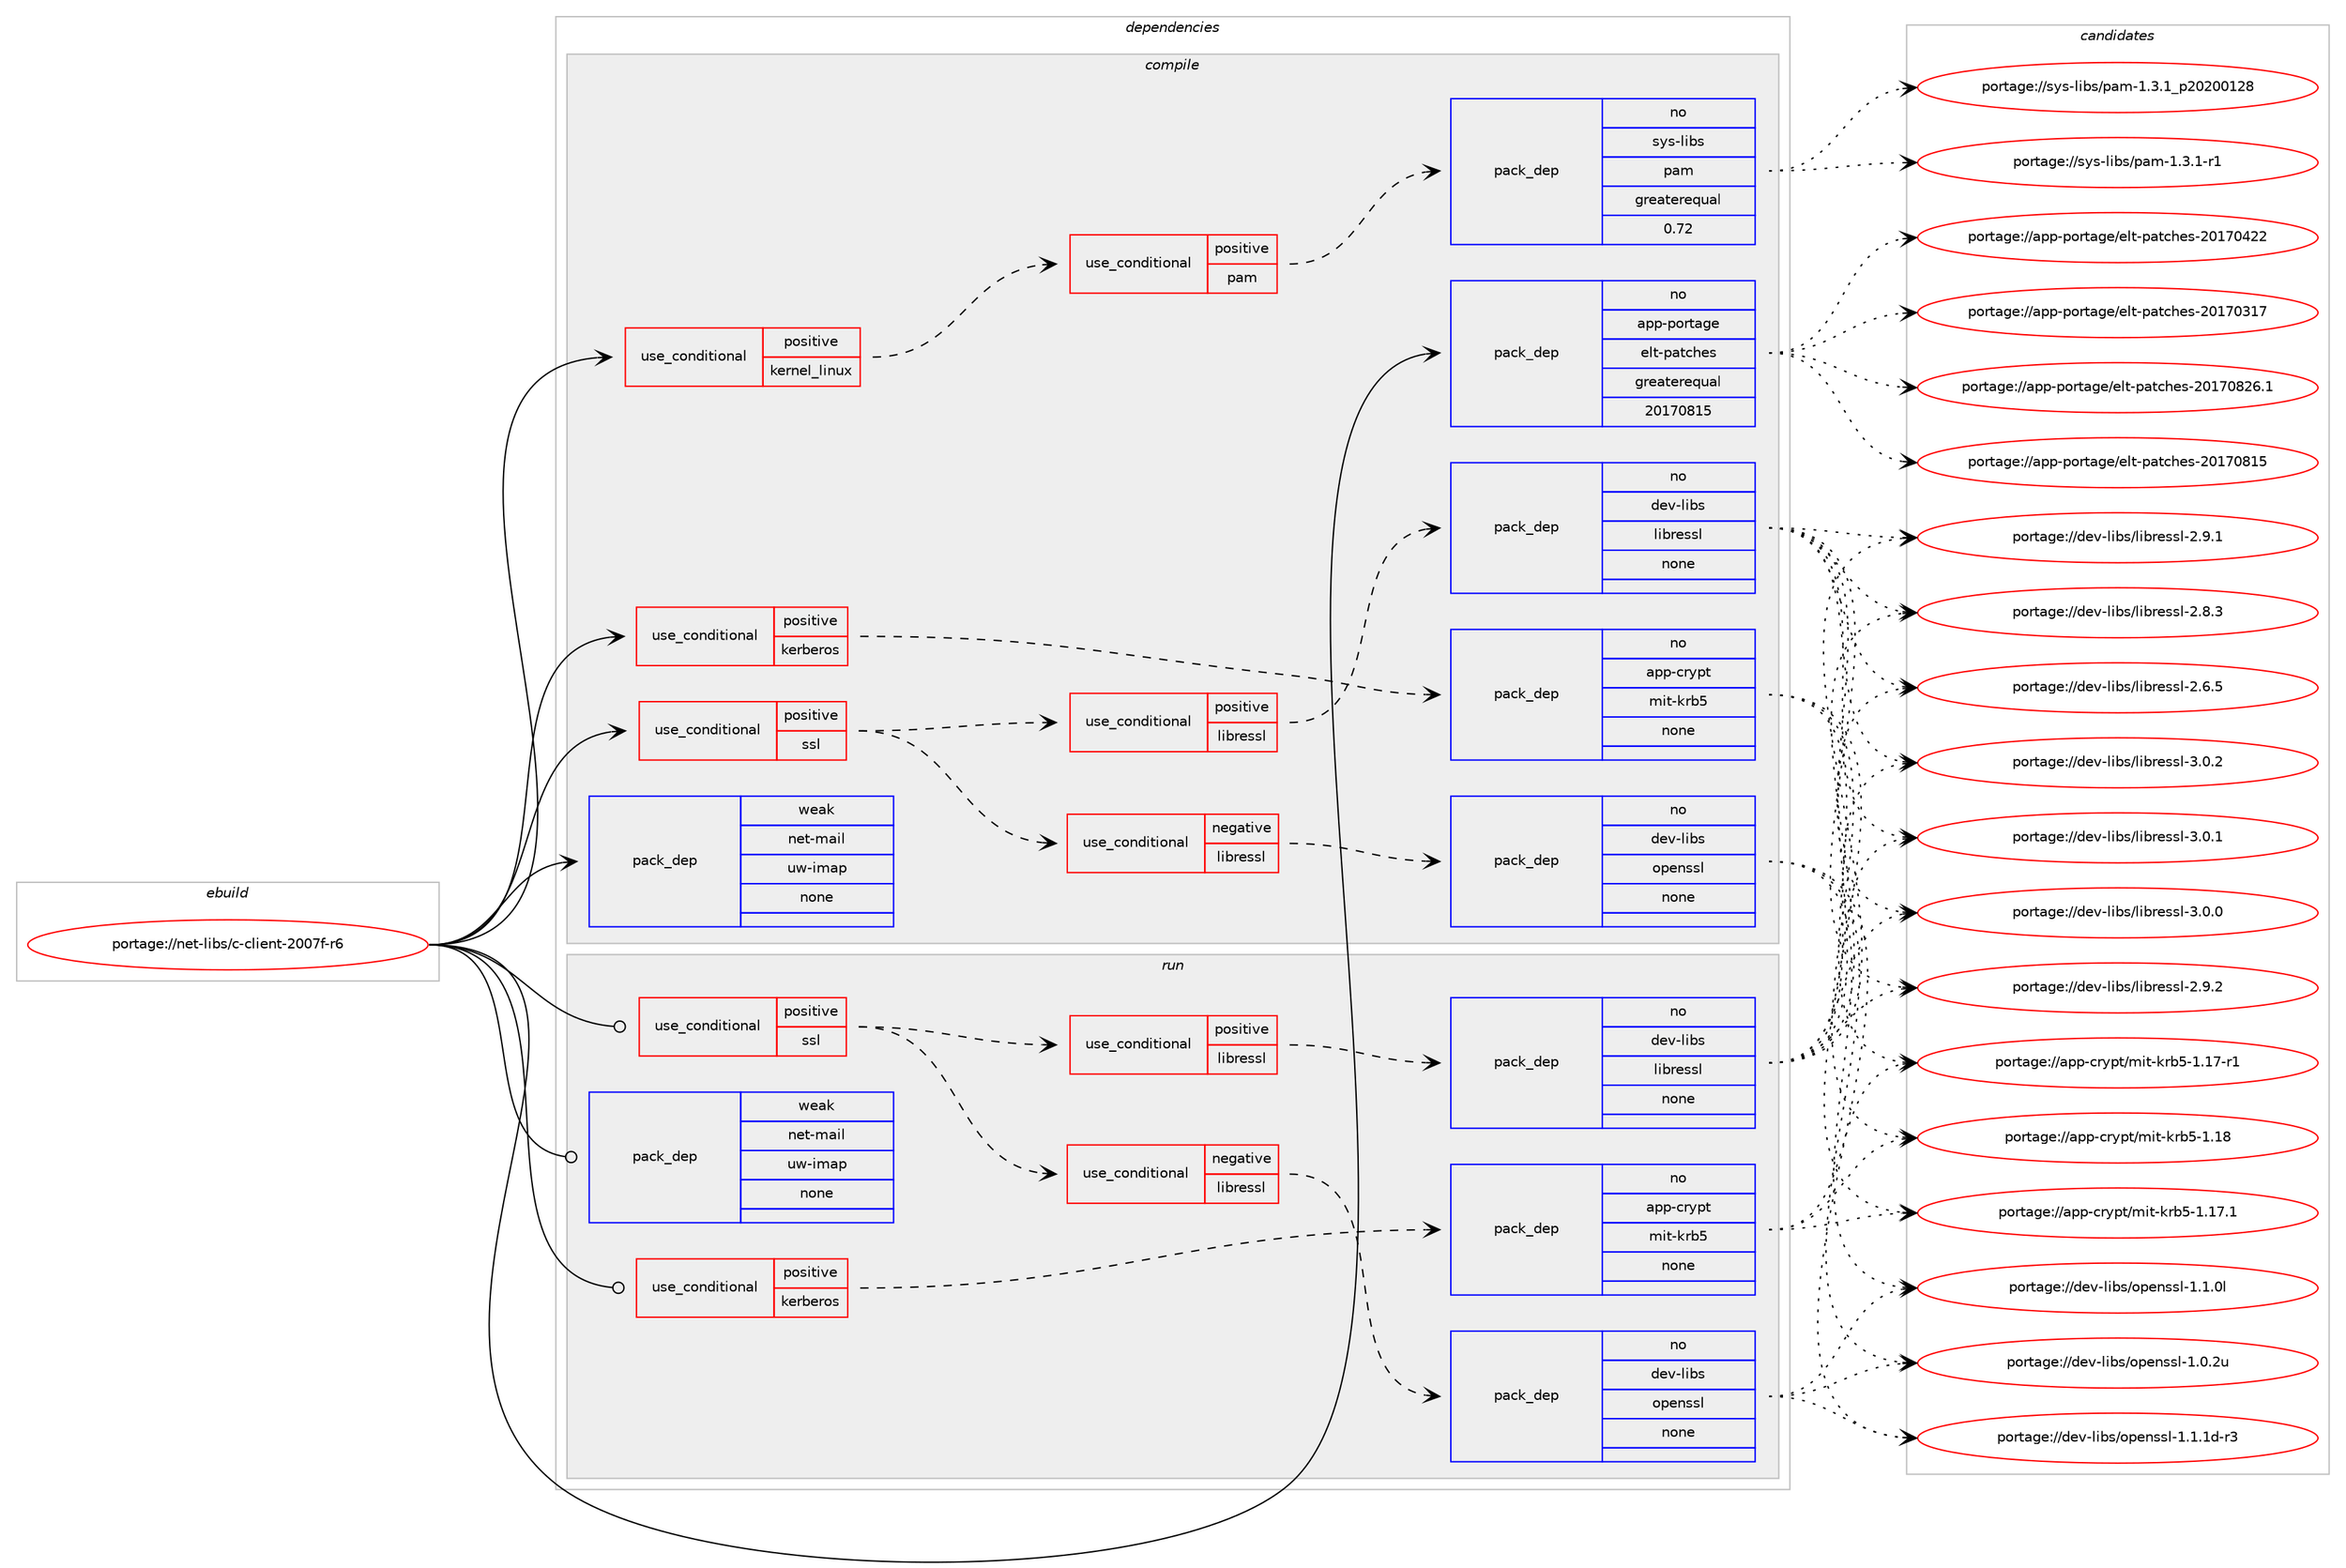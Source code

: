 digraph prolog {

# *************
# Graph options
# *************

newrank=true;
concentrate=true;
compound=true;
graph [rankdir=LR,fontname=Helvetica,fontsize=10,ranksep=1.5];#, ranksep=2.5, nodesep=0.2];
edge  [arrowhead=vee];
node  [fontname=Helvetica,fontsize=10];

# **********
# The ebuild
# **********

subgraph cluster_leftcol {
color=gray;
rank=same;
label=<<i>ebuild</i>>;
id [label="portage://net-libs/c-client-2007f-r6", color=red, width=4, href="../net-libs/c-client-2007f-r6.svg"];
}

# ****************
# The dependencies
# ****************

subgraph cluster_midcol {
color=gray;
label=<<i>dependencies</i>>;
subgraph cluster_compile {
fillcolor="#eeeeee";
style=filled;
label=<<i>compile</i>>;
subgraph cond12233 {
dependency60701 [label=<<TABLE BORDER="0" CELLBORDER="1" CELLSPACING="0" CELLPADDING="4"><TR><TD ROWSPAN="3" CELLPADDING="10">use_conditional</TD></TR><TR><TD>positive</TD></TR><TR><TD>kerberos</TD></TR></TABLE>>, shape=none, color=red];
subgraph pack47254 {
dependency60702 [label=<<TABLE BORDER="0" CELLBORDER="1" CELLSPACING="0" CELLPADDING="4" WIDTH="220"><TR><TD ROWSPAN="6" CELLPADDING="30">pack_dep</TD></TR><TR><TD WIDTH="110">no</TD></TR><TR><TD>app-crypt</TD></TR><TR><TD>mit-krb5</TD></TR><TR><TD>none</TD></TR><TR><TD></TD></TR></TABLE>>, shape=none, color=blue];
}
dependency60701:e -> dependency60702:w [weight=20,style="dashed",arrowhead="vee"];
}
id:e -> dependency60701:w [weight=20,style="solid",arrowhead="vee"];
subgraph cond12234 {
dependency60703 [label=<<TABLE BORDER="0" CELLBORDER="1" CELLSPACING="0" CELLPADDING="4"><TR><TD ROWSPAN="3" CELLPADDING="10">use_conditional</TD></TR><TR><TD>positive</TD></TR><TR><TD>kernel_linux</TD></TR></TABLE>>, shape=none, color=red];
subgraph cond12235 {
dependency60704 [label=<<TABLE BORDER="0" CELLBORDER="1" CELLSPACING="0" CELLPADDING="4"><TR><TD ROWSPAN="3" CELLPADDING="10">use_conditional</TD></TR><TR><TD>positive</TD></TR><TR><TD>pam</TD></TR></TABLE>>, shape=none, color=red];
subgraph pack47255 {
dependency60705 [label=<<TABLE BORDER="0" CELLBORDER="1" CELLSPACING="0" CELLPADDING="4" WIDTH="220"><TR><TD ROWSPAN="6" CELLPADDING="30">pack_dep</TD></TR><TR><TD WIDTH="110">no</TD></TR><TR><TD>sys-libs</TD></TR><TR><TD>pam</TD></TR><TR><TD>greaterequal</TD></TR><TR><TD>0.72</TD></TR></TABLE>>, shape=none, color=blue];
}
dependency60704:e -> dependency60705:w [weight=20,style="dashed",arrowhead="vee"];
}
dependency60703:e -> dependency60704:w [weight=20,style="dashed",arrowhead="vee"];
}
id:e -> dependency60703:w [weight=20,style="solid",arrowhead="vee"];
subgraph cond12236 {
dependency60706 [label=<<TABLE BORDER="0" CELLBORDER="1" CELLSPACING="0" CELLPADDING="4"><TR><TD ROWSPAN="3" CELLPADDING="10">use_conditional</TD></TR><TR><TD>positive</TD></TR><TR><TD>ssl</TD></TR></TABLE>>, shape=none, color=red];
subgraph cond12237 {
dependency60707 [label=<<TABLE BORDER="0" CELLBORDER="1" CELLSPACING="0" CELLPADDING="4"><TR><TD ROWSPAN="3" CELLPADDING="10">use_conditional</TD></TR><TR><TD>negative</TD></TR><TR><TD>libressl</TD></TR></TABLE>>, shape=none, color=red];
subgraph pack47256 {
dependency60708 [label=<<TABLE BORDER="0" CELLBORDER="1" CELLSPACING="0" CELLPADDING="4" WIDTH="220"><TR><TD ROWSPAN="6" CELLPADDING="30">pack_dep</TD></TR><TR><TD WIDTH="110">no</TD></TR><TR><TD>dev-libs</TD></TR><TR><TD>openssl</TD></TR><TR><TD>none</TD></TR><TR><TD></TD></TR></TABLE>>, shape=none, color=blue];
}
dependency60707:e -> dependency60708:w [weight=20,style="dashed",arrowhead="vee"];
}
dependency60706:e -> dependency60707:w [weight=20,style="dashed",arrowhead="vee"];
subgraph cond12238 {
dependency60709 [label=<<TABLE BORDER="0" CELLBORDER="1" CELLSPACING="0" CELLPADDING="4"><TR><TD ROWSPAN="3" CELLPADDING="10">use_conditional</TD></TR><TR><TD>positive</TD></TR><TR><TD>libressl</TD></TR></TABLE>>, shape=none, color=red];
subgraph pack47257 {
dependency60710 [label=<<TABLE BORDER="0" CELLBORDER="1" CELLSPACING="0" CELLPADDING="4" WIDTH="220"><TR><TD ROWSPAN="6" CELLPADDING="30">pack_dep</TD></TR><TR><TD WIDTH="110">no</TD></TR><TR><TD>dev-libs</TD></TR><TR><TD>libressl</TD></TR><TR><TD>none</TD></TR><TR><TD></TD></TR></TABLE>>, shape=none, color=blue];
}
dependency60709:e -> dependency60710:w [weight=20,style="dashed",arrowhead="vee"];
}
dependency60706:e -> dependency60709:w [weight=20,style="dashed",arrowhead="vee"];
}
id:e -> dependency60706:w [weight=20,style="solid",arrowhead="vee"];
subgraph pack47258 {
dependency60711 [label=<<TABLE BORDER="0" CELLBORDER="1" CELLSPACING="0" CELLPADDING="4" WIDTH="220"><TR><TD ROWSPAN="6" CELLPADDING="30">pack_dep</TD></TR><TR><TD WIDTH="110">no</TD></TR><TR><TD>app-portage</TD></TR><TR><TD>elt-patches</TD></TR><TR><TD>greaterequal</TD></TR><TR><TD>20170815</TD></TR></TABLE>>, shape=none, color=blue];
}
id:e -> dependency60711:w [weight=20,style="solid",arrowhead="vee"];
subgraph pack47259 {
dependency60712 [label=<<TABLE BORDER="0" CELLBORDER="1" CELLSPACING="0" CELLPADDING="4" WIDTH="220"><TR><TD ROWSPAN="6" CELLPADDING="30">pack_dep</TD></TR><TR><TD WIDTH="110">weak</TD></TR><TR><TD>net-mail</TD></TR><TR><TD>uw-imap</TD></TR><TR><TD>none</TD></TR><TR><TD></TD></TR></TABLE>>, shape=none, color=blue];
}
id:e -> dependency60712:w [weight=20,style="solid",arrowhead="vee"];
}
subgraph cluster_compileandrun {
fillcolor="#eeeeee";
style=filled;
label=<<i>compile and run</i>>;
}
subgraph cluster_run {
fillcolor="#eeeeee";
style=filled;
label=<<i>run</i>>;
subgraph cond12239 {
dependency60713 [label=<<TABLE BORDER="0" CELLBORDER="1" CELLSPACING="0" CELLPADDING="4"><TR><TD ROWSPAN="3" CELLPADDING="10">use_conditional</TD></TR><TR><TD>positive</TD></TR><TR><TD>kerberos</TD></TR></TABLE>>, shape=none, color=red];
subgraph pack47260 {
dependency60714 [label=<<TABLE BORDER="0" CELLBORDER="1" CELLSPACING="0" CELLPADDING="4" WIDTH="220"><TR><TD ROWSPAN="6" CELLPADDING="30">pack_dep</TD></TR><TR><TD WIDTH="110">no</TD></TR><TR><TD>app-crypt</TD></TR><TR><TD>mit-krb5</TD></TR><TR><TD>none</TD></TR><TR><TD></TD></TR></TABLE>>, shape=none, color=blue];
}
dependency60713:e -> dependency60714:w [weight=20,style="dashed",arrowhead="vee"];
}
id:e -> dependency60713:w [weight=20,style="solid",arrowhead="odot"];
subgraph cond12240 {
dependency60715 [label=<<TABLE BORDER="0" CELLBORDER="1" CELLSPACING="0" CELLPADDING="4"><TR><TD ROWSPAN="3" CELLPADDING="10">use_conditional</TD></TR><TR><TD>positive</TD></TR><TR><TD>ssl</TD></TR></TABLE>>, shape=none, color=red];
subgraph cond12241 {
dependency60716 [label=<<TABLE BORDER="0" CELLBORDER="1" CELLSPACING="0" CELLPADDING="4"><TR><TD ROWSPAN="3" CELLPADDING="10">use_conditional</TD></TR><TR><TD>negative</TD></TR><TR><TD>libressl</TD></TR></TABLE>>, shape=none, color=red];
subgraph pack47261 {
dependency60717 [label=<<TABLE BORDER="0" CELLBORDER="1" CELLSPACING="0" CELLPADDING="4" WIDTH="220"><TR><TD ROWSPAN="6" CELLPADDING="30">pack_dep</TD></TR><TR><TD WIDTH="110">no</TD></TR><TR><TD>dev-libs</TD></TR><TR><TD>openssl</TD></TR><TR><TD>none</TD></TR><TR><TD></TD></TR></TABLE>>, shape=none, color=blue];
}
dependency60716:e -> dependency60717:w [weight=20,style="dashed",arrowhead="vee"];
}
dependency60715:e -> dependency60716:w [weight=20,style="dashed",arrowhead="vee"];
subgraph cond12242 {
dependency60718 [label=<<TABLE BORDER="0" CELLBORDER="1" CELLSPACING="0" CELLPADDING="4"><TR><TD ROWSPAN="3" CELLPADDING="10">use_conditional</TD></TR><TR><TD>positive</TD></TR><TR><TD>libressl</TD></TR></TABLE>>, shape=none, color=red];
subgraph pack47262 {
dependency60719 [label=<<TABLE BORDER="0" CELLBORDER="1" CELLSPACING="0" CELLPADDING="4" WIDTH="220"><TR><TD ROWSPAN="6" CELLPADDING="30">pack_dep</TD></TR><TR><TD WIDTH="110">no</TD></TR><TR><TD>dev-libs</TD></TR><TR><TD>libressl</TD></TR><TR><TD>none</TD></TR><TR><TD></TD></TR></TABLE>>, shape=none, color=blue];
}
dependency60718:e -> dependency60719:w [weight=20,style="dashed",arrowhead="vee"];
}
dependency60715:e -> dependency60718:w [weight=20,style="dashed",arrowhead="vee"];
}
id:e -> dependency60715:w [weight=20,style="solid",arrowhead="odot"];
subgraph pack47263 {
dependency60720 [label=<<TABLE BORDER="0" CELLBORDER="1" CELLSPACING="0" CELLPADDING="4" WIDTH="220"><TR><TD ROWSPAN="6" CELLPADDING="30">pack_dep</TD></TR><TR><TD WIDTH="110">weak</TD></TR><TR><TD>net-mail</TD></TR><TR><TD>uw-imap</TD></TR><TR><TD>none</TD></TR><TR><TD></TD></TR></TABLE>>, shape=none, color=blue];
}
id:e -> dependency60720:w [weight=20,style="solid",arrowhead="odot"];
}
}

# **************
# The candidates
# **************

subgraph cluster_choices {
rank=same;
color=gray;
label=<<i>candidates</i>>;

subgraph choice47254 {
color=black;
nodesep=1;
choice971121124599114121112116471091051164510711498534549464956 [label="portage://app-crypt/mit-krb5-1.18", color=red, width=4,href="../app-crypt/mit-krb5-1.18.svg"];
choice9711211245991141211121164710910511645107114985345494649554649 [label="portage://app-crypt/mit-krb5-1.17.1", color=red, width=4,href="../app-crypt/mit-krb5-1.17.1.svg"];
choice9711211245991141211121164710910511645107114985345494649554511449 [label="portage://app-crypt/mit-krb5-1.17-r1", color=red, width=4,href="../app-crypt/mit-krb5-1.17-r1.svg"];
dependency60702:e -> choice971121124599114121112116471091051164510711498534549464956:w [style=dotted,weight="100"];
dependency60702:e -> choice9711211245991141211121164710910511645107114985345494649554649:w [style=dotted,weight="100"];
dependency60702:e -> choice9711211245991141211121164710910511645107114985345494649554511449:w [style=dotted,weight="100"];
}
subgraph choice47255 {
color=black;
nodesep=1;
choice11512111545108105981154711297109454946514649951125048504848495056 [label="portage://sys-libs/pam-1.3.1_p20200128", color=red, width=4,href="../sys-libs/pam-1.3.1_p20200128.svg"];
choice115121115451081059811547112971094549465146494511449 [label="portage://sys-libs/pam-1.3.1-r1", color=red, width=4,href="../sys-libs/pam-1.3.1-r1.svg"];
dependency60705:e -> choice11512111545108105981154711297109454946514649951125048504848495056:w [style=dotted,weight="100"];
dependency60705:e -> choice115121115451081059811547112971094549465146494511449:w [style=dotted,weight="100"];
}
subgraph choice47256 {
color=black;
nodesep=1;
choice1001011184510810598115471111121011101151151084549464946491004511451 [label="portage://dev-libs/openssl-1.1.1d-r3", color=red, width=4,href="../dev-libs/openssl-1.1.1d-r3.svg"];
choice100101118451081059811547111112101110115115108454946494648108 [label="portage://dev-libs/openssl-1.1.0l", color=red, width=4,href="../dev-libs/openssl-1.1.0l.svg"];
choice100101118451081059811547111112101110115115108454946484650117 [label="portage://dev-libs/openssl-1.0.2u", color=red, width=4,href="../dev-libs/openssl-1.0.2u.svg"];
dependency60708:e -> choice1001011184510810598115471111121011101151151084549464946491004511451:w [style=dotted,weight="100"];
dependency60708:e -> choice100101118451081059811547111112101110115115108454946494648108:w [style=dotted,weight="100"];
dependency60708:e -> choice100101118451081059811547111112101110115115108454946484650117:w [style=dotted,weight="100"];
}
subgraph choice47257 {
color=black;
nodesep=1;
choice10010111845108105981154710810598114101115115108455146484650 [label="portage://dev-libs/libressl-3.0.2", color=red, width=4,href="../dev-libs/libressl-3.0.2.svg"];
choice10010111845108105981154710810598114101115115108455146484649 [label="portage://dev-libs/libressl-3.0.1", color=red, width=4,href="../dev-libs/libressl-3.0.1.svg"];
choice10010111845108105981154710810598114101115115108455146484648 [label="portage://dev-libs/libressl-3.0.0", color=red, width=4,href="../dev-libs/libressl-3.0.0.svg"];
choice10010111845108105981154710810598114101115115108455046574650 [label="portage://dev-libs/libressl-2.9.2", color=red, width=4,href="../dev-libs/libressl-2.9.2.svg"];
choice10010111845108105981154710810598114101115115108455046574649 [label="portage://dev-libs/libressl-2.9.1", color=red, width=4,href="../dev-libs/libressl-2.9.1.svg"];
choice10010111845108105981154710810598114101115115108455046564651 [label="portage://dev-libs/libressl-2.8.3", color=red, width=4,href="../dev-libs/libressl-2.8.3.svg"];
choice10010111845108105981154710810598114101115115108455046544653 [label="portage://dev-libs/libressl-2.6.5", color=red, width=4,href="../dev-libs/libressl-2.6.5.svg"];
dependency60710:e -> choice10010111845108105981154710810598114101115115108455146484650:w [style=dotted,weight="100"];
dependency60710:e -> choice10010111845108105981154710810598114101115115108455146484649:w [style=dotted,weight="100"];
dependency60710:e -> choice10010111845108105981154710810598114101115115108455146484648:w [style=dotted,weight="100"];
dependency60710:e -> choice10010111845108105981154710810598114101115115108455046574650:w [style=dotted,weight="100"];
dependency60710:e -> choice10010111845108105981154710810598114101115115108455046574649:w [style=dotted,weight="100"];
dependency60710:e -> choice10010111845108105981154710810598114101115115108455046564651:w [style=dotted,weight="100"];
dependency60710:e -> choice10010111845108105981154710810598114101115115108455046544653:w [style=dotted,weight="100"];
}
subgraph choice47258 {
color=black;
nodesep=1;
choice971121124511211111411697103101471011081164511297116991041011154550484955485650544649 [label="portage://app-portage/elt-patches-20170826.1", color=red, width=4,href="../app-portage/elt-patches-20170826.1.svg"];
choice97112112451121111141169710310147101108116451129711699104101115455048495548564953 [label="portage://app-portage/elt-patches-20170815", color=red, width=4,href="../app-portage/elt-patches-20170815.svg"];
choice97112112451121111141169710310147101108116451129711699104101115455048495548525050 [label="portage://app-portage/elt-patches-20170422", color=red, width=4,href="../app-portage/elt-patches-20170422.svg"];
choice97112112451121111141169710310147101108116451129711699104101115455048495548514955 [label="portage://app-portage/elt-patches-20170317", color=red, width=4,href="../app-portage/elt-patches-20170317.svg"];
dependency60711:e -> choice971121124511211111411697103101471011081164511297116991041011154550484955485650544649:w [style=dotted,weight="100"];
dependency60711:e -> choice97112112451121111141169710310147101108116451129711699104101115455048495548564953:w [style=dotted,weight="100"];
dependency60711:e -> choice97112112451121111141169710310147101108116451129711699104101115455048495548525050:w [style=dotted,weight="100"];
dependency60711:e -> choice97112112451121111141169710310147101108116451129711699104101115455048495548514955:w [style=dotted,weight="100"];
}
subgraph choice47259 {
color=black;
nodesep=1;
}
subgraph choice47260 {
color=black;
nodesep=1;
choice971121124599114121112116471091051164510711498534549464956 [label="portage://app-crypt/mit-krb5-1.18", color=red, width=4,href="../app-crypt/mit-krb5-1.18.svg"];
choice9711211245991141211121164710910511645107114985345494649554649 [label="portage://app-crypt/mit-krb5-1.17.1", color=red, width=4,href="../app-crypt/mit-krb5-1.17.1.svg"];
choice9711211245991141211121164710910511645107114985345494649554511449 [label="portage://app-crypt/mit-krb5-1.17-r1", color=red, width=4,href="../app-crypt/mit-krb5-1.17-r1.svg"];
dependency60714:e -> choice971121124599114121112116471091051164510711498534549464956:w [style=dotted,weight="100"];
dependency60714:e -> choice9711211245991141211121164710910511645107114985345494649554649:w [style=dotted,weight="100"];
dependency60714:e -> choice9711211245991141211121164710910511645107114985345494649554511449:w [style=dotted,weight="100"];
}
subgraph choice47261 {
color=black;
nodesep=1;
choice1001011184510810598115471111121011101151151084549464946491004511451 [label="portage://dev-libs/openssl-1.1.1d-r3", color=red, width=4,href="../dev-libs/openssl-1.1.1d-r3.svg"];
choice100101118451081059811547111112101110115115108454946494648108 [label="portage://dev-libs/openssl-1.1.0l", color=red, width=4,href="../dev-libs/openssl-1.1.0l.svg"];
choice100101118451081059811547111112101110115115108454946484650117 [label="portage://dev-libs/openssl-1.0.2u", color=red, width=4,href="../dev-libs/openssl-1.0.2u.svg"];
dependency60717:e -> choice1001011184510810598115471111121011101151151084549464946491004511451:w [style=dotted,weight="100"];
dependency60717:e -> choice100101118451081059811547111112101110115115108454946494648108:w [style=dotted,weight="100"];
dependency60717:e -> choice100101118451081059811547111112101110115115108454946484650117:w [style=dotted,weight="100"];
}
subgraph choice47262 {
color=black;
nodesep=1;
choice10010111845108105981154710810598114101115115108455146484650 [label="portage://dev-libs/libressl-3.0.2", color=red, width=4,href="../dev-libs/libressl-3.0.2.svg"];
choice10010111845108105981154710810598114101115115108455146484649 [label="portage://dev-libs/libressl-3.0.1", color=red, width=4,href="../dev-libs/libressl-3.0.1.svg"];
choice10010111845108105981154710810598114101115115108455146484648 [label="portage://dev-libs/libressl-3.0.0", color=red, width=4,href="../dev-libs/libressl-3.0.0.svg"];
choice10010111845108105981154710810598114101115115108455046574650 [label="portage://dev-libs/libressl-2.9.2", color=red, width=4,href="../dev-libs/libressl-2.9.2.svg"];
choice10010111845108105981154710810598114101115115108455046574649 [label="portage://dev-libs/libressl-2.9.1", color=red, width=4,href="../dev-libs/libressl-2.9.1.svg"];
choice10010111845108105981154710810598114101115115108455046564651 [label="portage://dev-libs/libressl-2.8.3", color=red, width=4,href="../dev-libs/libressl-2.8.3.svg"];
choice10010111845108105981154710810598114101115115108455046544653 [label="portage://dev-libs/libressl-2.6.5", color=red, width=4,href="../dev-libs/libressl-2.6.5.svg"];
dependency60719:e -> choice10010111845108105981154710810598114101115115108455146484650:w [style=dotted,weight="100"];
dependency60719:e -> choice10010111845108105981154710810598114101115115108455146484649:w [style=dotted,weight="100"];
dependency60719:e -> choice10010111845108105981154710810598114101115115108455146484648:w [style=dotted,weight="100"];
dependency60719:e -> choice10010111845108105981154710810598114101115115108455046574650:w [style=dotted,weight="100"];
dependency60719:e -> choice10010111845108105981154710810598114101115115108455046574649:w [style=dotted,weight="100"];
dependency60719:e -> choice10010111845108105981154710810598114101115115108455046564651:w [style=dotted,weight="100"];
dependency60719:e -> choice10010111845108105981154710810598114101115115108455046544653:w [style=dotted,weight="100"];
}
subgraph choice47263 {
color=black;
nodesep=1;
}
}

}
